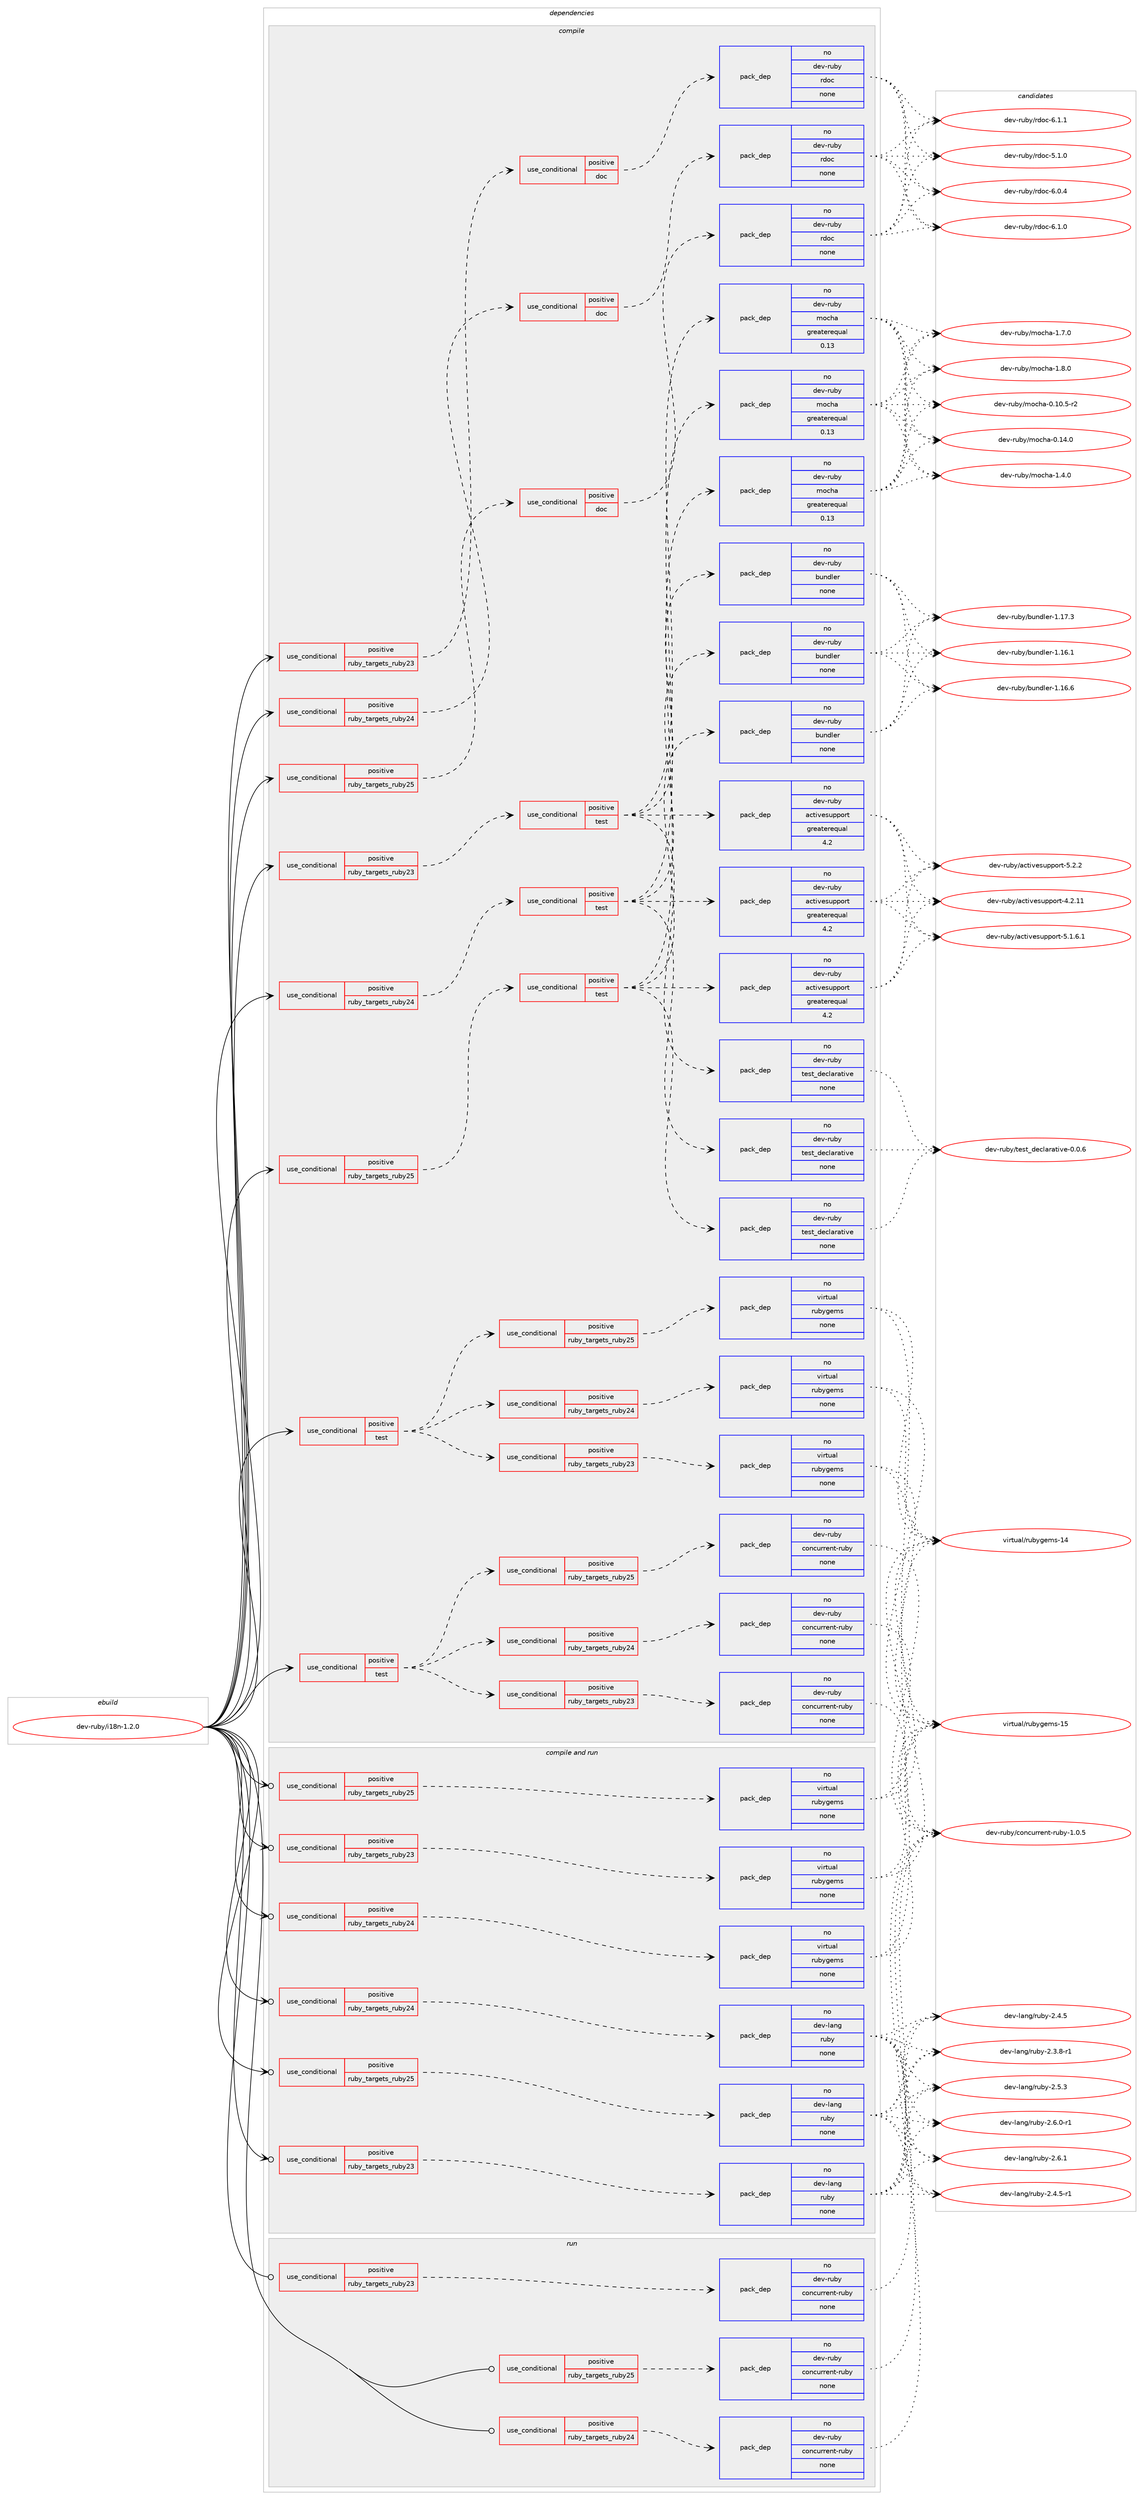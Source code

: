 digraph prolog {

# *************
# Graph options
# *************

newrank=true;
concentrate=true;
compound=true;
graph [rankdir=LR,fontname=Helvetica,fontsize=10,ranksep=1.5];#, ranksep=2.5, nodesep=0.2];
edge  [arrowhead=vee];
node  [fontname=Helvetica,fontsize=10];

# **********
# The ebuild
# **********

subgraph cluster_leftcol {
color=gray;
rank=same;
label=<<i>ebuild</i>>;
id [label="dev-ruby/i18n-1.2.0", color=red, width=4, href="../dev-ruby/i18n-1.2.0.svg"];
}

# ****************
# The dependencies
# ****************

subgraph cluster_midcol {
color=gray;
label=<<i>dependencies</i>>;
subgraph cluster_compile {
fillcolor="#eeeeee";
style=filled;
label=<<i>compile</i>>;
subgraph cond402765 {
dependency1499072 [label=<<TABLE BORDER="0" CELLBORDER="1" CELLSPACING="0" CELLPADDING="4"><TR><TD ROWSPAN="3" CELLPADDING="10">use_conditional</TD></TR><TR><TD>positive</TD></TR><TR><TD>ruby_targets_ruby23</TD></TR></TABLE>>, shape=none, color=red];
subgraph cond402766 {
dependency1499073 [label=<<TABLE BORDER="0" CELLBORDER="1" CELLSPACING="0" CELLPADDING="4"><TR><TD ROWSPAN="3" CELLPADDING="10">use_conditional</TD></TR><TR><TD>positive</TD></TR><TR><TD>doc</TD></TR></TABLE>>, shape=none, color=red];
subgraph pack1072856 {
dependency1499074 [label=<<TABLE BORDER="0" CELLBORDER="1" CELLSPACING="0" CELLPADDING="4" WIDTH="220"><TR><TD ROWSPAN="6" CELLPADDING="30">pack_dep</TD></TR><TR><TD WIDTH="110">no</TD></TR><TR><TD>dev-ruby</TD></TR><TR><TD>rdoc</TD></TR><TR><TD>none</TD></TR><TR><TD></TD></TR></TABLE>>, shape=none, color=blue];
}
dependency1499073:e -> dependency1499074:w [weight=20,style="dashed",arrowhead="vee"];
}
dependency1499072:e -> dependency1499073:w [weight=20,style="dashed",arrowhead="vee"];
}
id:e -> dependency1499072:w [weight=20,style="solid",arrowhead="vee"];
subgraph cond402767 {
dependency1499075 [label=<<TABLE BORDER="0" CELLBORDER="1" CELLSPACING="0" CELLPADDING="4"><TR><TD ROWSPAN="3" CELLPADDING="10">use_conditional</TD></TR><TR><TD>positive</TD></TR><TR><TD>ruby_targets_ruby23</TD></TR></TABLE>>, shape=none, color=red];
subgraph cond402768 {
dependency1499076 [label=<<TABLE BORDER="0" CELLBORDER="1" CELLSPACING="0" CELLPADDING="4"><TR><TD ROWSPAN="3" CELLPADDING="10">use_conditional</TD></TR><TR><TD>positive</TD></TR><TR><TD>test</TD></TR></TABLE>>, shape=none, color=red];
subgraph pack1072857 {
dependency1499077 [label=<<TABLE BORDER="0" CELLBORDER="1" CELLSPACING="0" CELLPADDING="4" WIDTH="220"><TR><TD ROWSPAN="6" CELLPADDING="30">pack_dep</TD></TR><TR><TD WIDTH="110">no</TD></TR><TR><TD>dev-ruby</TD></TR><TR><TD>activesupport</TD></TR><TR><TD>greaterequal</TD></TR><TR><TD>4.2</TD></TR></TABLE>>, shape=none, color=blue];
}
dependency1499076:e -> dependency1499077:w [weight=20,style="dashed",arrowhead="vee"];
subgraph pack1072858 {
dependency1499078 [label=<<TABLE BORDER="0" CELLBORDER="1" CELLSPACING="0" CELLPADDING="4" WIDTH="220"><TR><TD ROWSPAN="6" CELLPADDING="30">pack_dep</TD></TR><TR><TD WIDTH="110">no</TD></TR><TR><TD>dev-ruby</TD></TR><TR><TD>bundler</TD></TR><TR><TD>none</TD></TR><TR><TD></TD></TR></TABLE>>, shape=none, color=blue];
}
dependency1499076:e -> dependency1499078:w [weight=20,style="dashed",arrowhead="vee"];
subgraph pack1072859 {
dependency1499079 [label=<<TABLE BORDER="0" CELLBORDER="1" CELLSPACING="0" CELLPADDING="4" WIDTH="220"><TR><TD ROWSPAN="6" CELLPADDING="30">pack_dep</TD></TR><TR><TD WIDTH="110">no</TD></TR><TR><TD>dev-ruby</TD></TR><TR><TD>mocha</TD></TR><TR><TD>greaterequal</TD></TR><TR><TD>0.13</TD></TR></TABLE>>, shape=none, color=blue];
}
dependency1499076:e -> dependency1499079:w [weight=20,style="dashed",arrowhead="vee"];
subgraph pack1072860 {
dependency1499080 [label=<<TABLE BORDER="0" CELLBORDER="1" CELLSPACING="0" CELLPADDING="4" WIDTH="220"><TR><TD ROWSPAN="6" CELLPADDING="30">pack_dep</TD></TR><TR><TD WIDTH="110">no</TD></TR><TR><TD>dev-ruby</TD></TR><TR><TD>test_declarative</TD></TR><TR><TD>none</TD></TR><TR><TD></TD></TR></TABLE>>, shape=none, color=blue];
}
dependency1499076:e -> dependency1499080:w [weight=20,style="dashed",arrowhead="vee"];
}
dependency1499075:e -> dependency1499076:w [weight=20,style="dashed",arrowhead="vee"];
}
id:e -> dependency1499075:w [weight=20,style="solid",arrowhead="vee"];
subgraph cond402769 {
dependency1499081 [label=<<TABLE BORDER="0" CELLBORDER="1" CELLSPACING="0" CELLPADDING="4"><TR><TD ROWSPAN="3" CELLPADDING="10">use_conditional</TD></TR><TR><TD>positive</TD></TR><TR><TD>ruby_targets_ruby24</TD></TR></TABLE>>, shape=none, color=red];
subgraph cond402770 {
dependency1499082 [label=<<TABLE BORDER="0" CELLBORDER="1" CELLSPACING="0" CELLPADDING="4"><TR><TD ROWSPAN="3" CELLPADDING="10">use_conditional</TD></TR><TR><TD>positive</TD></TR><TR><TD>doc</TD></TR></TABLE>>, shape=none, color=red];
subgraph pack1072861 {
dependency1499083 [label=<<TABLE BORDER="0" CELLBORDER="1" CELLSPACING="0" CELLPADDING="4" WIDTH="220"><TR><TD ROWSPAN="6" CELLPADDING="30">pack_dep</TD></TR><TR><TD WIDTH="110">no</TD></TR><TR><TD>dev-ruby</TD></TR><TR><TD>rdoc</TD></TR><TR><TD>none</TD></TR><TR><TD></TD></TR></TABLE>>, shape=none, color=blue];
}
dependency1499082:e -> dependency1499083:w [weight=20,style="dashed",arrowhead="vee"];
}
dependency1499081:e -> dependency1499082:w [weight=20,style="dashed",arrowhead="vee"];
}
id:e -> dependency1499081:w [weight=20,style="solid",arrowhead="vee"];
subgraph cond402771 {
dependency1499084 [label=<<TABLE BORDER="0" CELLBORDER="1" CELLSPACING="0" CELLPADDING="4"><TR><TD ROWSPAN="3" CELLPADDING="10">use_conditional</TD></TR><TR><TD>positive</TD></TR><TR><TD>ruby_targets_ruby24</TD></TR></TABLE>>, shape=none, color=red];
subgraph cond402772 {
dependency1499085 [label=<<TABLE BORDER="0" CELLBORDER="1" CELLSPACING="0" CELLPADDING="4"><TR><TD ROWSPAN="3" CELLPADDING="10">use_conditional</TD></TR><TR><TD>positive</TD></TR><TR><TD>test</TD></TR></TABLE>>, shape=none, color=red];
subgraph pack1072862 {
dependency1499086 [label=<<TABLE BORDER="0" CELLBORDER="1" CELLSPACING="0" CELLPADDING="4" WIDTH="220"><TR><TD ROWSPAN="6" CELLPADDING="30">pack_dep</TD></TR><TR><TD WIDTH="110">no</TD></TR><TR><TD>dev-ruby</TD></TR><TR><TD>activesupport</TD></TR><TR><TD>greaterequal</TD></TR><TR><TD>4.2</TD></TR></TABLE>>, shape=none, color=blue];
}
dependency1499085:e -> dependency1499086:w [weight=20,style="dashed",arrowhead="vee"];
subgraph pack1072863 {
dependency1499087 [label=<<TABLE BORDER="0" CELLBORDER="1" CELLSPACING="0" CELLPADDING="4" WIDTH="220"><TR><TD ROWSPAN="6" CELLPADDING="30">pack_dep</TD></TR><TR><TD WIDTH="110">no</TD></TR><TR><TD>dev-ruby</TD></TR><TR><TD>bundler</TD></TR><TR><TD>none</TD></TR><TR><TD></TD></TR></TABLE>>, shape=none, color=blue];
}
dependency1499085:e -> dependency1499087:w [weight=20,style="dashed",arrowhead="vee"];
subgraph pack1072864 {
dependency1499088 [label=<<TABLE BORDER="0" CELLBORDER="1" CELLSPACING="0" CELLPADDING="4" WIDTH="220"><TR><TD ROWSPAN="6" CELLPADDING="30">pack_dep</TD></TR><TR><TD WIDTH="110">no</TD></TR><TR><TD>dev-ruby</TD></TR><TR><TD>mocha</TD></TR><TR><TD>greaterequal</TD></TR><TR><TD>0.13</TD></TR></TABLE>>, shape=none, color=blue];
}
dependency1499085:e -> dependency1499088:w [weight=20,style="dashed",arrowhead="vee"];
subgraph pack1072865 {
dependency1499089 [label=<<TABLE BORDER="0" CELLBORDER="1" CELLSPACING="0" CELLPADDING="4" WIDTH="220"><TR><TD ROWSPAN="6" CELLPADDING="30">pack_dep</TD></TR><TR><TD WIDTH="110">no</TD></TR><TR><TD>dev-ruby</TD></TR><TR><TD>test_declarative</TD></TR><TR><TD>none</TD></TR><TR><TD></TD></TR></TABLE>>, shape=none, color=blue];
}
dependency1499085:e -> dependency1499089:w [weight=20,style="dashed",arrowhead="vee"];
}
dependency1499084:e -> dependency1499085:w [weight=20,style="dashed",arrowhead="vee"];
}
id:e -> dependency1499084:w [weight=20,style="solid",arrowhead="vee"];
subgraph cond402773 {
dependency1499090 [label=<<TABLE BORDER="0" CELLBORDER="1" CELLSPACING="0" CELLPADDING="4"><TR><TD ROWSPAN="3" CELLPADDING="10">use_conditional</TD></TR><TR><TD>positive</TD></TR><TR><TD>ruby_targets_ruby25</TD></TR></TABLE>>, shape=none, color=red];
subgraph cond402774 {
dependency1499091 [label=<<TABLE BORDER="0" CELLBORDER="1" CELLSPACING="0" CELLPADDING="4"><TR><TD ROWSPAN="3" CELLPADDING="10">use_conditional</TD></TR><TR><TD>positive</TD></TR><TR><TD>doc</TD></TR></TABLE>>, shape=none, color=red];
subgraph pack1072866 {
dependency1499092 [label=<<TABLE BORDER="0" CELLBORDER="1" CELLSPACING="0" CELLPADDING="4" WIDTH="220"><TR><TD ROWSPAN="6" CELLPADDING="30">pack_dep</TD></TR><TR><TD WIDTH="110">no</TD></TR><TR><TD>dev-ruby</TD></TR><TR><TD>rdoc</TD></TR><TR><TD>none</TD></TR><TR><TD></TD></TR></TABLE>>, shape=none, color=blue];
}
dependency1499091:e -> dependency1499092:w [weight=20,style="dashed",arrowhead="vee"];
}
dependency1499090:e -> dependency1499091:w [weight=20,style="dashed",arrowhead="vee"];
}
id:e -> dependency1499090:w [weight=20,style="solid",arrowhead="vee"];
subgraph cond402775 {
dependency1499093 [label=<<TABLE BORDER="0" CELLBORDER="1" CELLSPACING="0" CELLPADDING="4"><TR><TD ROWSPAN="3" CELLPADDING="10">use_conditional</TD></TR><TR><TD>positive</TD></TR><TR><TD>ruby_targets_ruby25</TD></TR></TABLE>>, shape=none, color=red];
subgraph cond402776 {
dependency1499094 [label=<<TABLE BORDER="0" CELLBORDER="1" CELLSPACING="0" CELLPADDING="4"><TR><TD ROWSPAN="3" CELLPADDING="10">use_conditional</TD></TR><TR><TD>positive</TD></TR><TR><TD>test</TD></TR></TABLE>>, shape=none, color=red];
subgraph pack1072867 {
dependency1499095 [label=<<TABLE BORDER="0" CELLBORDER="1" CELLSPACING="0" CELLPADDING="4" WIDTH="220"><TR><TD ROWSPAN="6" CELLPADDING="30">pack_dep</TD></TR><TR><TD WIDTH="110">no</TD></TR><TR><TD>dev-ruby</TD></TR><TR><TD>activesupport</TD></TR><TR><TD>greaterequal</TD></TR><TR><TD>4.2</TD></TR></TABLE>>, shape=none, color=blue];
}
dependency1499094:e -> dependency1499095:w [weight=20,style="dashed",arrowhead="vee"];
subgraph pack1072868 {
dependency1499096 [label=<<TABLE BORDER="0" CELLBORDER="1" CELLSPACING="0" CELLPADDING="4" WIDTH="220"><TR><TD ROWSPAN="6" CELLPADDING="30">pack_dep</TD></TR><TR><TD WIDTH="110">no</TD></TR><TR><TD>dev-ruby</TD></TR><TR><TD>bundler</TD></TR><TR><TD>none</TD></TR><TR><TD></TD></TR></TABLE>>, shape=none, color=blue];
}
dependency1499094:e -> dependency1499096:w [weight=20,style="dashed",arrowhead="vee"];
subgraph pack1072869 {
dependency1499097 [label=<<TABLE BORDER="0" CELLBORDER="1" CELLSPACING="0" CELLPADDING="4" WIDTH="220"><TR><TD ROWSPAN="6" CELLPADDING="30">pack_dep</TD></TR><TR><TD WIDTH="110">no</TD></TR><TR><TD>dev-ruby</TD></TR><TR><TD>mocha</TD></TR><TR><TD>greaterequal</TD></TR><TR><TD>0.13</TD></TR></TABLE>>, shape=none, color=blue];
}
dependency1499094:e -> dependency1499097:w [weight=20,style="dashed",arrowhead="vee"];
subgraph pack1072870 {
dependency1499098 [label=<<TABLE BORDER="0" CELLBORDER="1" CELLSPACING="0" CELLPADDING="4" WIDTH="220"><TR><TD ROWSPAN="6" CELLPADDING="30">pack_dep</TD></TR><TR><TD WIDTH="110">no</TD></TR><TR><TD>dev-ruby</TD></TR><TR><TD>test_declarative</TD></TR><TR><TD>none</TD></TR><TR><TD></TD></TR></TABLE>>, shape=none, color=blue];
}
dependency1499094:e -> dependency1499098:w [weight=20,style="dashed",arrowhead="vee"];
}
dependency1499093:e -> dependency1499094:w [weight=20,style="dashed",arrowhead="vee"];
}
id:e -> dependency1499093:w [weight=20,style="solid",arrowhead="vee"];
subgraph cond402777 {
dependency1499099 [label=<<TABLE BORDER="0" CELLBORDER="1" CELLSPACING="0" CELLPADDING="4"><TR><TD ROWSPAN="3" CELLPADDING="10">use_conditional</TD></TR><TR><TD>positive</TD></TR><TR><TD>test</TD></TR></TABLE>>, shape=none, color=red];
subgraph cond402778 {
dependency1499100 [label=<<TABLE BORDER="0" CELLBORDER="1" CELLSPACING="0" CELLPADDING="4"><TR><TD ROWSPAN="3" CELLPADDING="10">use_conditional</TD></TR><TR><TD>positive</TD></TR><TR><TD>ruby_targets_ruby23</TD></TR></TABLE>>, shape=none, color=red];
subgraph pack1072871 {
dependency1499101 [label=<<TABLE BORDER="0" CELLBORDER="1" CELLSPACING="0" CELLPADDING="4" WIDTH="220"><TR><TD ROWSPAN="6" CELLPADDING="30">pack_dep</TD></TR><TR><TD WIDTH="110">no</TD></TR><TR><TD>dev-ruby</TD></TR><TR><TD>concurrent-ruby</TD></TR><TR><TD>none</TD></TR><TR><TD></TD></TR></TABLE>>, shape=none, color=blue];
}
dependency1499100:e -> dependency1499101:w [weight=20,style="dashed",arrowhead="vee"];
}
dependency1499099:e -> dependency1499100:w [weight=20,style="dashed",arrowhead="vee"];
subgraph cond402779 {
dependency1499102 [label=<<TABLE BORDER="0" CELLBORDER="1" CELLSPACING="0" CELLPADDING="4"><TR><TD ROWSPAN="3" CELLPADDING="10">use_conditional</TD></TR><TR><TD>positive</TD></TR><TR><TD>ruby_targets_ruby24</TD></TR></TABLE>>, shape=none, color=red];
subgraph pack1072872 {
dependency1499103 [label=<<TABLE BORDER="0" CELLBORDER="1" CELLSPACING="0" CELLPADDING="4" WIDTH="220"><TR><TD ROWSPAN="6" CELLPADDING="30">pack_dep</TD></TR><TR><TD WIDTH="110">no</TD></TR><TR><TD>dev-ruby</TD></TR><TR><TD>concurrent-ruby</TD></TR><TR><TD>none</TD></TR><TR><TD></TD></TR></TABLE>>, shape=none, color=blue];
}
dependency1499102:e -> dependency1499103:w [weight=20,style="dashed",arrowhead="vee"];
}
dependency1499099:e -> dependency1499102:w [weight=20,style="dashed",arrowhead="vee"];
subgraph cond402780 {
dependency1499104 [label=<<TABLE BORDER="0" CELLBORDER="1" CELLSPACING="0" CELLPADDING="4"><TR><TD ROWSPAN="3" CELLPADDING="10">use_conditional</TD></TR><TR><TD>positive</TD></TR><TR><TD>ruby_targets_ruby25</TD></TR></TABLE>>, shape=none, color=red];
subgraph pack1072873 {
dependency1499105 [label=<<TABLE BORDER="0" CELLBORDER="1" CELLSPACING="0" CELLPADDING="4" WIDTH="220"><TR><TD ROWSPAN="6" CELLPADDING="30">pack_dep</TD></TR><TR><TD WIDTH="110">no</TD></TR><TR><TD>dev-ruby</TD></TR><TR><TD>concurrent-ruby</TD></TR><TR><TD>none</TD></TR><TR><TD></TD></TR></TABLE>>, shape=none, color=blue];
}
dependency1499104:e -> dependency1499105:w [weight=20,style="dashed",arrowhead="vee"];
}
dependency1499099:e -> dependency1499104:w [weight=20,style="dashed",arrowhead="vee"];
}
id:e -> dependency1499099:w [weight=20,style="solid",arrowhead="vee"];
subgraph cond402781 {
dependency1499106 [label=<<TABLE BORDER="0" CELLBORDER="1" CELLSPACING="0" CELLPADDING="4"><TR><TD ROWSPAN="3" CELLPADDING="10">use_conditional</TD></TR><TR><TD>positive</TD></TR><TR><TD>test</TD></TR></TABLE>>, shape=none, color=red];
subgraph cond402782 {
dependency1499107 [label=<<TABLE BORDER="0" CELLBORDER="1" CELLSPACING="0" CELLPADDING="4"><TR><TD ROWSPAN="3" CELLPADDING="10">use_conditional</TD></TR><TR><TD>positive</TD></TR><TR><TD>ruby_targets_ruby23</TD></TR></TABLE>>, shape=none, color=red];
subgraph pack1072874 {
dependency1499108 [label=<<TABLE BORDER="0" CELLBORDER="1" CELLSPACING="0" CELLPADDING="4" WIDTH="220"><TR><TD ROWSPAN="6" CELLPADDING="30">pack_dep</TD></TR><TR><TD WIDTH="110">no</TD></TR><TR><TD>virtual</TD></TR><TR><TD>rubygems</TD></TR><TR><TD>none</TD></TR><TR><TD></TD></TR></TABLE>>, shape=none, color=blue];
}
dependency1499107:e -> dependency1499108:w [weight=20,style="dashed",arrowhead="vee"];
}
dependency1499106:e -> dependency1499107:w [weight=20,style="dashed",arrowhead="vee"];
subgraph cond402783 {
dependency1499109 [label=<<TABLE BORDER="0" CELLBORDER="1" CELLSPACING="0" CELLPADDING="4"><TR><TD ROWSPAN="3" CELLPADDING="10">use_conditional</TD></TR><TR><TD>positive</TD></TR><TR><TD>ruby_targets_ruby24</TD></TR></TABLE>>, shape=none, color=red];
subgraph pack1072875 {
dependency1499110 [label=<<TABLE BORDER="0" CELLBORDER="1" CELLSPACING="0" CELLPADDING="4" WIDTH="220"><TR><TD ROWSPAN="6" CELLPADDING="30">pack_dep</TD></TR><TR><TD WIDTH="110">no</TD></TR><TR><TD>virtual</TD></TR><TR><TD>rubygems</TD></TR><TR><TD>none</TD></TR><TR><TD></TD></TR></TABLE>>, shape=none, color=blue];
}
dependency1499109:e -> dependency1499110:w [weight=20,style="dashed",arrowhead="vee"];
}
dependency1499106:e -> dependency1499109:w [weight=20,style="dashed",arrowhead="vee"];
subgraph cond402784 {
dependency1499111 [label=<<TABLE BORDER="0" CELLBORDER="1" CELLSPACING="0" CELLPADDING="4"><TR><TD ROWSPAN="3" CELLPADDING="10">use_conditional</TD></TR><TR><TD>positive</TD></TR><TR><TD>ruby_targets_ruby25</TD></TR></TABLE>>, shape=none, color=red];
subgraph pack1072876 {
dependency1499112 [label=<<TABLE BORDER="0" CELLBORDER="1" CELLSPACING="0" CELLPADDING="4" WIDTH="220"><TR><TD ROWSPAN="6" CELLPADDING="30">pack_dep</TD></TR><TR><TD WIDTH="110">no</TD></TR><TR><TD>virtual</TD></TR><TR><TD>rubygems</TD></TR><TR><TD>none</TD></TR><TR><TD></TD></TR></TABLE>>, shape=none, color=blue];
}
dependency1499111:e -> dependency1499112:w [weight=20,style="dashed",arrowhead="vee"];
}
dependency1499106:e -> dependency1499111:w [weight=20,style="dashed",arrowhead="vee"];
}
id:e -> dependency1499106:w [weight=20,style="solid",arrowhead="vee"];
}
subgraph cluster_compileandrun {
fillcolor="#eeeeee";
style=filled;
label=<<i>compile and run</i>>;
subgraph cond402785 {
dependency1499113 [label=<<TABLE BORDER="0" CELLBORDER="1" CELLSPACING="0" CELLPADDING="4"><TR><TD ROWSPAN="3" CELLPADDING="10">use_conditional</TD></TR><TR><TD>positive</TD></TR><TR><TD>ruby_targets_ruby23</TD></TR></TABLE>>, shape=none, color=red];
subgraph pack1072877 {
dependency1499114 [label=<<TABLE BORDER="0" CELLBORDER="1" CELLSPACING="0" CELLPADDING="4" WIDTH="220"><TR><TD ROWSPAN="6" CELLPADDING="30">pack_dep</TD></TR><TR><TD WIDTH="110">no</TD></TR><TR><TD>dev-lang</TD></TR><TR><TD>ruby</TD></TR><TR><TD>none</TD></TR><TR><TD></TD></TR></TABLE>>, shape=none, color=blue];
}
dependency1499113:e -> dependency1499114:w [weight=20,style="dashed",arrowhead="vee"];
}
id:e -> dependency1499113:w [weight=20,style="solid",arrowhead="odotvee"];
subgraph cond402786 {
dependency1499115 [label=<<TABLE BORDER="0" CELLBORDER="1" CELLSPACING="0" CELLPADDING="4"><TR><TD ROWSPAN="3" CELLPADDING="10">use_conditional</TD></TR><TR><TD>positive</TD></TR><TR><TD>ruby_targets_ruby23</TD></TR></TABLE>>, shape=none, color=red];
subgraph pack1072878 {
dependency1499116 [label=<<TABLE BORDER="0" CELLBORDER="1" CELLSPACING="0" CELLPADDING="4" WIDTH="220"><TR><TD ROWSPAN="6" CELLPADDING="30">pack_dep</TD></TR><TR><TD WIDTH="110">no</TD></TR><TR><TD>virtual</TD></TR><TR><TD>rubygems</TD></TR><TR><TD>none</TD></TR><TR><TD></TD></TR></TABLE>>, shape=none, color=blue];
}
dependency1499115:e -> dependency1499116:w [weight=20,style="dashed",arrowhead="vee"];
}
id:e -> dependency1499115:w [weight=20,style="solid",arrowhead="odotvee"];
subgraph cond402787 {
dependency1499117 [label=<<TABLE BORDER="0" CELLBORDER="1" CELLSPACING="0" CELLPADDING="4"><TR><TD ROWSPAN="3" CELLPADDING="10">use_conditional</TD></TR><TR><TD>positive</TD></TR><TR><TD>ruby_targets_ruby24</TD></TR></TABLE>>, shape=none, color=red];
subgraph pack1072879 {
dependency1499118 [label=<<TABLE BORDER="0" CELLBORDER="1" CELLSPACING="0" CELLPADDING="4" WIDTH="220"><TR><TD ROWSPAN="6" CELLPADDING="30">pack_dep</TD></TR><TR><TD WIDTH="110">no</TD></TR><TR><TD>dev-lang</TD></TR><TR><TD>ruby</TD></TR><TR><TD>none</TD></TR><TR><TD></TD></TR></TABLE>>, shape=none, color=blue];
}
dependency1499117:e -> dependency1499118:w [weight=20,style="dashed",arrowhead="vee"];
}
id:e -> dependency1499117:w [weight=20,style="solid",arrowhead="odotvee"];
subgraph cond402788 {
dependency1499119 [label=<<TABLE BORDER="0" CELLBORDER="1" CELLSPACING="0" CELLPADDING="4"><TR><TD ROWSPAN="3" CELLPADDING="10">use_conditional</TD></TR><TR><TD>positive</TD></TR><TR><TD>ruby_targets_ruby24</TD></TR></TABLE>>, shape=none, color=red];
subgraph pack1072880 {
dependency1499120 [label=<<TABLE BORDER="0" CELLBORDER="1" CELLSPACING="0" CELLPADDING="4" WIDTH="220"><TR><TD ROWSPAN="6" CELLPADDING="30">pack_dep</TD></TR><TR><TD WIDTH="110">no</TD></TR><TR><TD>virtual</TD></TR><TR><TD>rubygems</TD></TR><TR><TD>none</TD></TR><TR><TD></TD></TR></TABLE>>, shape=none, color=blue];
}
dependency1499119:e -> dependency1499120:w [weight=20,style="dashed",arrowhead="vee"];
}
id:e -> dependency1499119:w [weight=20,style="solid",arrowhead="odotvee"];
subgraph cond402789 {
dependency1499121 [label=<<TABLE BORDER="0" CELLBORDER="1" CELLSPACING="0" CELLPADDING="4"><TR><TD ROWSPAN="3" CELLPADDING="10">use_conditional</TD></TR><TR><TD>positive</TD></TR><TR><TD>ruby_targets_ruby25</TD></TR></TABLE>>, shape=none, color=red];
subgraph pack1072881 {
dependency1499122 [label=<<TABLE BORDER="0" CELLBORDER="1" CELLSPACING="0" CELLPADDING="4" WIDTH="220"><TR><TD ROWSPAN="6" CELLPADDING="30">pack_dep</TD></TR><TR><TD WIDTH="110">no</TD></TR><TR><TD>dev-lang</TD></TR><TR><TD>ruby</TD></TR><TR><TD>none</TD></TR><TR><TD></TD></TR></TABLE>>, shape=none, color=blue];
}
dependency1499121:e -> dependency1499122:w [weight=20,style="dashed",arrowhead="vee"];
}
id:e -> dependency1499121:w [weight=20,style="solid",arrowhead="odotvee"];
subgraph cond402790 {
dependency1499123 [label=<<TABLE BORDER="0" CELLBORDER="1" CELLSPACING="0" CELLPADDING="4"><TR><TD ROWSPAN="3" CELLPADDING="10">use_conditional</TD></TR><TR><TD>positive</TD></TR><TR><TD>ruby_targets_ruby25</TD></TR></TABLE>>, shape=none, color=red];
subgraph pack1072882 {
dependency1499124 [label=<<TABLE BORDER="0" CELLBORDER="1" CELLSPACING="0" CELLPADDING="4" WIDTH="220"><TR><TD ROWSPAN="6" CELLPADDING="30">pack_dep</TD></TR><TR><TD WIDTH="110">no</TD></TR><TR><TD>virtual</TD></TR><TR><TD>rubygems</TD></TR><TR><TD>none</TD></TR><TR><TD></TD></TR></TABLE>>, shape=none, color=blue];
}
dependency1499123:e -> dependency1499124:w [weight=20,style="dashed",arrowhead="vee"];
}
id:e -> dependency1499123:w [weight=20,style="solid",arrowhead="odotvee"];
}
subgraph cluster_run {
fillcolor="#eeeeee";
style=filled;
label=<<i>run</i>>;
subgraph cond402791 {
dependency1499125 [label=<<TABLE BORDER="0" CELLBORDER="1" CELLSPACING="0" CELLPADDING="4"><TR><TD ROWSPAN="3" CELLPADDING="10">use_conditional</TD></TR><TR><TD>positive</TD></TR><TR><TD>ruby_targets_ruby23</TD></TR></TABLE>>, shape=none, color=red];
subgraph pack1072883 {
dependency1499126 [label=<<TABLE BORDER="0" CELLBORDER="1" CELLSPACING="0" CELLPADDING="4" WIDTH="220"><TR><TD ROWSPAN="6" CELLPADDING="30">pack_dep</TD></TR><TR><TD WIDTH="110">no</TD></TR><TR><TD>dev-ruby</TD></TR><TR><TD>concurrent-ruby</TD></TR><TR><TD>none</TD></TR><TR><TD></TD></TR></TABLE>>, shape=none, color=blue];
}
dependency1499125:e -> dependency1499126:w [weight=20,style="dashed",arrowhead="vee"];
}
id:e -> dependency1499125:w [weight=20,style="solid",arrowhead="odot"];
subgraph cond402792 {
dependency1499127 [label=<<TABLE BORDER="0" CELLBORDER="1" CELLSPACING="0" CELLPADDING="4"><TR><TD ROWSPAN="3" CELLPADDING="10">use_conditional</TD></TR><TR><TD>positive</TD></TR><TR><TD>ruby_targets_ruby24</TD></TR></TABLE>>, shape=none, color=red];
subgraph pack1072884 {
dependency1499128 [label=<<TABLE BORDER="0" CELLBORDER="1" CELLSPACING="0" CELLPADDING="4" WIDTH="220"><TR><TD ROWSPAN="6" CELLPADDING="30">pack_dep</TD></TR><TR><TD WIDTH="110">no</TD></TR><TR><TD>dev-ruby</TD></TR><TR><TD>concurrent-ruby</TD></TR><TR><TD>none</TD></TR><TR><TD></TD></TR></TABLE>>, shape=none, color=blue];
}
dependency1499127:e -> dependency1499128:w [weight=20,style="dashed",arrowhead="vee"];
}
id:e -> dependency1499127:w [weight=20,style="solid",arrowhead="odot"];
subgraph cond402793 {
dependency1499129 [label=<<TABLE BORDER="0" CELLBORDER="1" CELLSPACING="0" CELLPADDING="4"><TR><TD ROWSPAN="3" CELLPADDING="10">use_conditional</TD></TR><TR><TD>positive</TD></TR><TR><TD>ruby_targets_ruby25</TD></TR></TABLE>>, shape=none, color=red];
subgraph pack1072885 {
dependency1499130 [label=<<TABLE BORDER="0" CELLBORDER="1" CELLSPACING="0" CELLPADDING="4" WIDTH="220"><TR><TD ROWSPAN="6" CELLPADDING="30">pack_dep</TD></TR><TR><TD WIDTH="110">no</TD></TR><TR><TD>dev-ruby</TD></TR><TR><TD>concurrent-ruby</TD></TR><TR><TD>none</TD></TR><TR><TD></TD></TR></TABLE>>, shape=none, color=blue];
}
dependency1499129:e -> dependency1499130:w [weight=20,style="dashed",arrowhead="vee"];
}
id:e -> dependency1499129:w [weight=20,style="solid",arrowhead="odot"];
}
}

# **************
# The candidates
# **************

subgraph cluster_choices {
rank=same;
color=gray;
label=<<i>candidates</i>>;

subgraph choice1072856 {
color=black;
nodesep=1;
choice10010111845114117981214711410011199455346494648 [label="dev-ruby/rdoc-5.1.0", color=red, width=4,href="../dev-ruby/rdoc-5.1.0.svg"];
choice10010111845114117981214711410011199455446484652 [label="dev-ruby/rdoc-6.0.4", color=red, width=4,href="../dev-ruby/rdoc-6.0.4.svg"];
choice10010111845114117981214711410011199455446494648 [label="dev-ruby/rdoc-6.1.0", color=red, width=4,href="../dev-ruby/rdoc-6.1.0.svg"];
choice10010111845114117981214711410011199455446494649 [label="dev-ruby/rdoc-6.1.1", color=red, width=4,href="../dev-ruby/rdoc-6.1.1.svg"];
dependency1499074:e -> choice10010111845114117981214711410011199455346494648:w [style=dotted,weight="100"];
dependency1499074:e -> choice10010111845114117981214711410011199455446484652:w [style=dotted,weight="100"];
dependency1499074:e -> choice10010111845114117981214711410011199455446494648:w [style=dotted,weight="100"];
dependency1499074:e -> choice10010111845114117981214711410011199455446494649:w [style=dotted,weight="100"];
}
subgraph choice1072857 {
color=black;
nodesep=1;
choice100101118451141179812147979911610511810111511711211211111411645524650464949 [label="dev-ruby/activesupport-4.2.11", color=red, width=4,href="../dev-ruby/activesupport-4.2.11.svg"];
choice10010111845114117981214797991161051181011151171121121111141164553464946544649 [label="dev-ruby/activesupport-5.1.6.1", color=red, width=4,href="../dev-ruby/activesupport-5.1.6.1.svg"];
choice1001011184511411798121479799116105118101115117112112111114116455346504650 [label="dev-ruby/activesupport-5.2.2", color=red, width=4,href="../dev-ruby/activesupport-5.2.2.svg"];
dependency1499077:e -> choice100101118451141179812147979911610511810111511711211211111411645524650464949:w [style=dotted,weight="100"];
dependency1499077:e -> choice10010111845114117981214797991161051181011151171121121111141164553464946544649:w [style=dotted,weight="100"];
dependency1499077:e -> choice1001011184511411798121479799116105118101115117112112111114116455346504650:w [style=dotted,weight="100"];
}
subgraph choice1072858 {
color=black;
nodesep=1;
choice1001011184511411798121479811711010010810111445494649544649 [label="dev-ruby/bundler-1.16.1", color=red, width=4,href="../dev-ruby/bundler-1.16.1.svg"];
choice1001011184511411798121479811711010010810111445494649544654 [label="dev-ruby/bundler-1.16.6", color=red, width=4,href="../dev-ruby/bundler-1.16.6.svg"];
choice1001011184511411798121479811711010010810111445494649554651 [label="dev-ruby/bundler-1.17.3", color=red, width=4,href="../dev-ruby/bundler-1.17.3.svg"];
dependency1499078:e -> choice1001011184511411798121479811711010010810111445494649544649:w [style=dotted,weight="100"];
dependency1499078:e -> choice1001011184511411798121479811711010010810111445494649544654:w [style=dotted,weight="100"];
dependency1499078:e -> choice1001011184511411798121479811711010010810111445494649554651:w [style=dotted,weight="100"];
}
subgraph choice1072859 {
color=black;
nodesep=1;
choice1001011184511411798121471091119910497454846494846534511450 [label="dev-ruby/mocha-0.10.5-r2", color=red, width=4,href="../dev-ruby/mocha-0.10.5-r2.svg"];
choice100101118451141179812147109111991049745484649524648 [label="dev-ruby/mocha-0.14.0", color=red, width=4,href="../dev-ruby/mocha-0.14.0.svg"];
choice1001011184511411798121471091119910497454946524648 [label="dev-ruby/mocha-1.4.0", color=red, width=4,href="../dev-ruby/mocha-1.4.0.svg"];
choice1001011184511411798121471091119910497454946554648 [label="dev-ruby/mocha-1.7.0", color=red, width=4,href="../dev-ruby/mocha-1.7.0.svg"];
choice1001011184511411798121471091119910497454946564648 [label="dev-ruby/mocha-1.8.0", color=red, width=4,href="../dev-ruby/mocha-1.8.0.svg"];
dependency1499079:e -> choice1001011184511411798121471091119910497454846494846534511450:w [style=dotted,weight="100"];
dependency1499079:e -> choice100101118451141179812147109111991049745484649524648:w [style=dotted,weight="100"];
dependency1499079:e -> choice1001011184511411798121471091119910497454946524648:w [style=dotted,weight="100"];
dependency1499079:e -> choice1001011184511411798121471091119910497454946554648:w [style=dotted,weight="100"];
dependency1499079:e -> choice1001011184511411798121471091119910497454946564648:w [style=dotted,weight="100"];
}
subgraph choice1072860 {
color=black;
nodesep=1;
choice10010111845114117981214711610111511695100101991089711497116105118101454846484654 [label="dev-ruby/test_declarative-0.0.6", color=red, width=4,href="../dev-ruby/test_declarative-0.0.6.svg"];
dependency1499080:e -> choice10010111845114117981214711610111511695100101991089711497116105118101454846484654:w [style=dotted,weight="100"];
}
subgraph choice1072861 {
color=black;
nodesep=1;
choice10010111845114117981214711410011199455346494648 [label="dev-ruby/rdoc-5.1.0", color=red, width=4,href="../dev-ruby/rdoc-5.1.0.svg"];
choice10010111845114117981214711410011199455446484652 [label="dev-ruby/rdoc-6.0.4", color=red, width=4,href="../dev-ruby/rdoc-6.0.4.svg"];
choice10010111845114117981214711410011199455446494648 [label="dev-ruby/rdoc-6.1.0", color=red, width=4,href="../dev-ruby/rdoc-6.1.0.svg"];
choice10010111845114117981214711410011199455446494649 [label="dev-ruby/rdoc-6.1.1", color=red, width=4,href="../dev-ruby/rdoc-6.1.1.svg"];
dependency1499083:e -> choice10010111845114117981214711410011199455346494648:w [style=dotted,weight="100"];
dependency1499083:e -> choice10010111845114117981214711410011199455446484652:w [style=dotted,weight="100"];
dependency1499083:e -> choice10010111845114117981214711410011199455446494648:w [style=dotted,weight="100"];
dependency1499083:e -> choice10010111845114117981214711410011199455446494649:w [style=dotted,weight="100"];
}
subgraph choice1072862 {
color=black;
nodesep=1;
choice100101118451141179812147979911610511810111511711211211111411645524650464949 [label="dev-ruby/activesupport-4.2.11", color=red, width=4,href="../dev-ruby/activesupport-4.2.11.svg"];
choice10010111845114117981214797991161051181011151171121121111141164553464946544649 [label="dev-ruby/activesupport-5.1.6.1", color=red, width=4,href="../dev-ruby/activesupport-5.1.6.1.svg"];
choice1001011184511411798121479799116105118101115117112112111114116455346504650 [label="dev-ruby/activesupport-5.2.2", color=red, width=4,href="../dev-ruby/activesupport-5.2.2.svg"];
dependency1499086:e -> choice100101118451141179812147979911610511810111511711211211111411645524650464949:w [style=dotted,weight="100"];
dependency1499086:e -> choice10010111845114117981214797991161051181011151171121121111141164553464946544649:w [style=dotted,weight="100"];
dependency1499086:e -> choice1001011184511411798121479799116105118101115117112112111114116455346504650:w [style=dotted,weight="100"];
}
subgraph choice1072863 {
color=black;
nodesep=1;
choice1001011184511411798121479811711010010810111445494649544649 [label="dev-ruby/bundler-1.16.1", color=red, width=4,href="../dev-ruby/bundler-1.16.1.svg"];
choice1001011184511411798121479811711010010810111445494649544654 [label="dev-ruby/bundler-1.16.6", color=red, width=4,href="../dev-ruby/bundler-1.16.6.svg"];
choice1001011184511411798121479811711010010810111445494649554651 [label="dev-ruby/bundler-1.17.3", color=red, width=4,href="../dev-ruby/bundler-1.17.3.svg"];
dependency1499087:e -> choice1001011184511411798121479811711010010810111445494649544649:w [style=dotted,weight="100"];
dependency1499087:e -> choice1001011184511411798121479811711010010810111445494649544654:w [style=dotted,weight="100"];
dependency1499087:e -> choice1001011184511411798121479811711010010810111445494649554651:w [style=dotted,weight="100"];
}
subgraph choice1072864 {
color=black;
nodesep=1;
choice1001011184511411798121471091119910497454846494846534511450 [label="dev-ruby/mocha-0.10.5-r2", color=red, width=4,href="../dev-ruby/mocha-0.10.5-r2.svg"];
choice100101118451141179812147109111991049745484649524648 [label="dev-ruby/mocha-0.14.0", color=red, width=4,href="../dev-ruby/mocha-0.14.0.svg"];
choice1001011184511411798121471091119910497454946524648 [label="dev-ruby/mocha-1.4.0", color=red, width=4,href="../dev-ruby/mocha-1.4.0.svg"];
choice1001011184511411798121471091119910497454946554648 [label="dev-ruby/mocha-1.7.0", color=red, width=4,href="../dev-ruby/mocha-1.7.0.svg"];
choice1001011184511411798121471091119910497454946564648 [label="dev-ruby/mocha-1.8.0", color=red, width=4,href="../dev-ruby/mocha-1.8.0.svg"];
dependency1499088:e -> choice1001011184511411798121471091119910497454846494846534511450:w [style=dotted,weight="100"];
dependency1499088:e -> choice100101118451141179812147109111991049745484649524648:w [style=dotted,weight="100"];
dependency1499088:e -> choice1001011184511411798121471091119910497454946524648:w [style=dotted,weight="100"];
dependency1499088:e -> choice1001011184511411798121471091119910497454946554648:w [style=dotted,weight="100"];
dependency1499088:e -> choice1001011184511411798121471091119910497454946564648:w [style=dotted,weight="100"];
}
subgraph choice1072865 {
color=black;
nodesep=1;
choice10010111845114117981214711610111511695100101991089711497116105118101454846484654 [label="dev-ruby/test_declarative-0.0.6", color=red, width=4,href="../dev-ruby/test_declarative-0.0.6.svg"];
dependency1499089:e -> choice10010111845114117981214711610111511695100101991089711497116105118101454846484654:w [style=dotted,weight="100"];
}
subgraph choice1072866 {
color=black;
nodesep=1;
choice10010111845114117981214711410011199455346494648 [label="dev-ruby/rdoc-5.1.0", color=red, width=4,href="../dev-ruby/rdoc-5.1.0.svg"];
choice10010111845114117981214711410011199455446484652 [label="dev-ruby/rdoc-6.0.4", color=red, width=4,href="../dev-ruby/rdoc-6.0.4.svg"];
choice10010111845114117981214711410011199455446494648 [label="dev-ruby/rdoc-6.1.0", color=red, width=4,href="../dev-ruby/rdoc-6.1.0.svg"];
choice10010111845114117981214711410011199455446494649 [label="dev-ruby/rdoc-6.1.1", color=red, width=4,href="../dev-ruby/rdoc-6.1.1.svg"];
dependency1499092:e -> choice10010111845114117981214711410011199455346494648:w [style=dotted,weight="100"];
dependency1499092:e -> choice10010111845114117981214711410011199455446484652:w [style=dotted,weight="100"];
dependency1499092:e -> choice10010111845114117981214711410011199455446494648:w [style=dotted,weight="100"];
dependency1499092:e -> choice10010111845114117981214711410011199455446494649:w [style=dotted,weight="100"];
}
subgraph choice1072867 {
color=black;
nodesep=1;
choice100101118451141179812147979911610511810111511711211211111411645524650464949 [label="dev-ruby/activesupport-4.2.11", color=red, width=4,href="../dev-ruby/activesupport-4.2.11.svg"];
choice10010111845114117981214797991161051181011151171121121111141164553464946544649 [label="dev-ruby/activesupport-5.1.6.1", color=red, width=4,href="../dev-ruby/activesupport-5.1.6.1.svg"];
choice1001011184511411798121479799116105118101115117112112111114116455346504650 [label="dev-ruby/activesupport-5.2.2", color=red, width=4,href="../dev-ruby/activesupport-5.2.2.svg"];
dependency1499095:e -> choice100101118451141179812147979911610511810111511711211211111411645524650464949:w [style=dotted,weight="100"];
dependency1499095:e -> choice10010111845114117981214797991161051181011151171121121111141164553464946544649:w [style=dotted,weight="100"];
dependency1499095:e -> choice1001011184511411798121479799116105118101115117112112111114116455346504650:w [style=dotted,weight="100"];
}
subgraph choice1072868 {
color=black;
nodesep=1;
choice1001011184511411798121479811711010010810111445494649544649 [label="dev-ruby/bundler-1.16.1", color=red, width=4,href="../dev-ruby/bundler-1.16.1.svg"];
choice1001011184511411798121479811711010010810111445494649544654 [label="dev-ruby/bundler-1.16.6", color=red, width=4,href="../dev-ruby/bundler-1.16.6.svg"];
choice1001011184511411798121479811711010010810111445494649554651 [label="dev-ruby/bundler-1.17.3", color=red, width=4,href="../dev-ruby/bundler-1.17.3.svg"];
dependency1499096:e -> choice1001011184511411798121479811711010010810111445494649544649:w [style=dotted,weight="100"];
dependency1499096:e -> choice1001011184511411798121479811711010010810111445494649544654:w [style=dotted,weight="100"];
dependency1499096:e -> choice1001011184511411798121479811711010010810111445494649554651:w [style=dotted,weight="100"];
}
subgraph choice1072869 {
color=black;
nodesep=1;
choice1001011184511411798121471091119910497454846494846534511450 [label="dev-ruby/mocha-0.10.5-r2", color=red, width=4,href="../dev-ruby/mocha-0.10.5-r2.svg"];
choice100101118451141179812147109111991049745484649524648 [label="dev-ruby/mocha-0.14.0", color=red, width=4,href="../dev-ruby/mocha-0.14.0.svg"];
choice1001011184511411798121471091119910497454946524648 [label="dev-ruby/mocha-1.4.0", color=red, width=4,href="../dev-ruby/mocha-1.4.0.svg"];
choice1001011184511411798121471091119910497454946554648 [label="dev-ruby/mocha-1.7.0", color=red, width=4,href="../dev-ruby/mocha-1.7.0.svg"];
choice1001011184511411798121471091119910497454946564648 [label="dev-ruby/mocha-1.8.0", color=red, width=4,href="../dev-ruby/mocha-1.8.0.svg"];
dependency1499097:e -> choice1001011184511411798121471091119910497454846494846534511450:w [style=dotted,weight="100"];
dependency1499097:e -> choice100101118451141179812147109111991049745484649524648:w [style=dotted,weight="100"];
dependency1499097:e -> choice1001011184511411798121471091119910497454946524648:w [style=dotted,weight="100"];
dependency1499097:e -> choice1001011184511411798121471091119910497454946554648:w [style=dotted,weight="100"];
dependency1499097:e -> choice1001011184511411798121471091119910497454946564648:w [style=dotted,weight="100"];
}
subgraph choice1072870 {
color=black;
nodesep=1;
choice10010111845114117981214711610111511695100101991089711497116105118101454846484654 [label="dev-ruby/test_declarative-0.0.6", color=red, width=4,href="../dev-ruby/test_declarative-0.0.6.svg"];
dependency1499098:e -> choice10010111845114117981214711610111511695100101991089711497116105118101454846484654:w [style=dotted,weight="100"];
}
subgraph choice1072871 {
color=black;
nodesep=1;
choice10010111845114117981214799111110991171141141011101164511411798121454946484653 [label="dev-ruby/concurrent-ruby-1.0.5", color=red, width=4,href="../dev-ruby/concurrent-ruby-1.0.5.svg"];
dependency1499101:e -> choice10010111845114117981214799111110991171141141011101164511411798121454946484653:w [style=dotted,weight="100"];
}
subgraph choice1072872 {
color=black;
nodesep=1;
choice10010111845114117981214799111110991171141141011101164511411798121454946484653 [label="dev-ruby/concurrent-ruby-1.0.5", color=red, width=4,href="../dev-ruby/concurrent-ruby-1.0.5.svg"];
dependency1499103:e -> choice10010111845114117981214799111110991171141141011101164511411798121454946484653:w [style=dotted,weight="100"];
}
subgraph choice1072873 {
color=black;
nodesep=1;
choice10010111845114117981214799111110991171141141011101164511411798121454946484653 [label="dev-ruby/concurrent-ruby-1.0.5", color=red, width=4,href="../dev-ruby/concurrent-ruby-1.0.5.svg"];
dependency1499105:e -> choice10010111845114117981214799111110991171141141011101164511411798121454946484653:w [style=dotted,weight="100"];
}
subgraph choice1072874 {
color=black;
nodesep=1;
choice118105114116117971084711411798121103101109115454952 [label="virtual/rubygems-14", color=red, width=4,href="../virtual/rubygems-14.svg"];
choice118105114116117971084711411798121103101109115454953 [label="virtual/rubygems-15", color=red, width=4,href="../virtual/rubygems-15.svg"];
dependency1499108:e -> choice118105114116117971084711411798121103101109115454952:w [style=dotted,weight="100"];
dependency1499108:e -> choice118105114116117971084711411798121103101109115454953:w [style=dotted,weight="100"];
}
subgraph choice1072875 {
color=black;
nodesep=1;
choice118105114116117971084711411798121103101109115454952 [label="virtual/rubygems-14", color=red, width=4,href="../virtual/rubygems-14.svg"];
choice118105114116117971084711411798121103101109115454953 [label="virtual/rubygems-15", color=red, width=4,href="../virtual/rubygems-15.svg"];
dependency1499110:e -> choice118105114116117971084711411798121103101109115454952:w [style=dotted,weight="100"];
dependency1499110:e -> choice118105114116117971084711411798121103101109115454953:w [style=dotted,weight="100"];
}
subgraph choice1072876 {
color=black;
nodesep=1;
choice118105114116117971084711411798121103101109115454952 [label="virtual/rubygems-14", color=red, width=4,href="../virtual/rubygems-14.svg"];
choice118105114116117971084711411798121103101109115454953 [label="virtual/rubygems-15", color=red, width=4,href="../virtual/rubygems-15.svg"];
dependency1499112:e -> choice118105114116117971084711411798121103101109115454952:w [style=dotted,weight="100"];
dependency1499112:e -> choice118105114116117971084711411798121103101109115454953:w [style=dotted,weight="100"];
}
subgraph choice1072877 {
color=black;
nodesep=1;
choice100101118451089711010347114117981214550465146564511449 [label="dev-lang/ruby-2.3.8-r1", color=red, width=4,href="../dev-lang/ruby-2.3.8-r1.svg"];
choice10010111845108971101034711411798121455046524653 [label="dev-lang/ruby-2.4.5", color=red, width=4,href="../dev-lang/ruby-2.4.5.svg"];
choice100101118451089711010347114117981214550465246534511449 [label="dev-lang/ruby-2.4.5-r1", color=red, width=4,href="../dev-lang/ruby-2.4.5-r1.svg"];
choice10010111845108971101034711411798121455046534651 [label="dev-lang/ruby-2.5.3", color=red, width=4,href="../dev-lang/ruby-2.5.3.svg"];
choice100101118451089711010347114117981214550465446484511449 [label="dev-lang/ruby-2.6.0-r1", color=red, width=4,href="../dev-lang/ruby-2.6.0-r1.svg"];
choice10010111845108971101034711411798121455046544649 [label="dev-lang/ruby-2.6.1", color=red, width=4,href="../dev-lang/ruby-2.6.1.svg"];
dependency1499114:e -> choice100101118451089711010347114117981214550465146564511449:w [style=dotted,weight="100"];
dependency1499114:e -> choice10010111845108971101034711411798121455046524653:w [style=dotted,weight="100"];
dependency1499114:e -> choice100101118451089711010347114117981214550465246534511449:w [style=dotted,weight="100"];
dependency1499114:e -> choice10010111845108971101034711411798121455046534651:w [style=dotted,weight="100"];
dependency1499114:e -> choice100101118451089711010347114117981214550465446484511449:w [style=dotted,weight="100"];
dependency1499114:e -> choice10010111845108971101034711411798121455046544649:w [style=dotted,weight="100"];
}
subgraph choice1072878 {
color=black;
nodesep=1;
choice118105114116117971084711411798121103101109115454952 [label="virtual/rubygems-14", color=red, width=4,href="../virtual/rubygems-14.svg"];
choice118105114116117971084711411798121103101109115454953 [label="virtual/rubygems-15", color=red, width=4,href="../virtual/rubygems-15.svg"];
dependency1499116:e -> choice118105114116117971084711411798121103101109115454952:w [style=dotted,weight="100"];
dependency1499116:e -> choice118105114116117971084711411798121103101109115454953:w [style=dotted,weight="100"];
}
subgraph choice1072879 {
color=black;
nodesep=1;
choice100101118451089711010347114117981214550465146564511449 [label="dev-lang/ruby-2.3.8-r1", color=red, width=4,href="../dev-lang/ruby-2.3.8-r1.svg"];
choice10010111845108971101034711411798121455046524653 [label="dev-lang/ruby-2.4.5", color=red, width=4,href="../dev-lang/ruby-2.4.5.svg"];
choice100101118451089711010347114117981214550465246534511449 [label="dev-lang/ruby-2.4.5-r1", color=red, width=4,href="../dev-lang/ruby-2.4.5-r1.svg"];
choice10010111845108971101034711411798121455046534651 [label="dev-lang/ruby-2.5.3", color=red, width=4,href="../dev-lang/ruby-2.5.3.svg"];
choice100101118451089711010347114117981214550465446484511449 [label="dev-lang/ruby-2.6.0-r1", color=red, width=4,href="../dev-lang/ruby-2.6.0-r1.svg"];
choice10010111845108971101034711411798121455046544649 [label="dev-lang/ruby-2.6.1", color=red, width=4,href="../dev-lang/ruby-2.6.1.svg"];
dependency1499118:e -> choice100101118451089711010347114117981214550465146564511449:w [style=dotted,weight="100"];
dependency1499118:e -> choice10010111845108971101034711411798121455046524653:w [style=dotted,weight="100"];
dependency1499118:e -> choice100101118451089711010347114117981214550465246534511449:w [style=dotted,weight="100"];
dependency1499118:e -> choice10010111845108971101034711411798121455046534651:w [style=dotted,weight="100"];
dependency1499118:e -> choice100101118451089711010347114117981214550465446484511449:w [style=dotted,weight="100"];
dependency1499118:e -> choice10010111845108971101034711411798121455046544649:w [style=dotted,weight="100"];
}
subgraph choice1072880 {
color=black;
nodesep=1;
choice118105114116117971084711411798121103101109115454952 [label="virtual/rubygems-14", color=red, width=4,href="../virtual/rubygems-14.svg"];
choice118105114116117971084711411798121103101109115454953 [label="virtual/rubygems-15", color=red, width=4,href="../virtual/rubygems-15.svg"];
dependency1499120:e -> choice118105114116117971084711411798121103101109115454952:w [style=dotted,weight="100"];
dependency1499120:e -> choice118105114116117971084711411798121103101109115454953:w [style=dotted,weight="100"];
}
subgraph choice1072881 {
color=black;
nodesep=1;
choice100101118451089711010347114117981214550465146564511449 [label="dev-lang/ruby-2.3.8-r1", color=red, width=4,href="../dev-lang/ruby-2.3.8-r1.svg"];
choice10010111845108971101034711411798121455046524653 [label="dev-lang/ruby-2.4.5", color=red, width=4,href="../dev-lang/ruby-2.4.5.svg"];
choice100101118451089711010347114117981214550465246534511449 [label="dev-lang/ruby-2.4.5-r1", color=red, width=4,href="../dev-lang/ruby-2.4.5-r1.svg"];
choice10010111845108971101034711411798121455046534651 [label="dev-lang/ruby-2.5.3", color=red, width=4,href="../dev-lang/ruby-2.5.3.svg"];
choice100101118451089711010347114117981214550465446484511449 [label="dev-lang/ruby-2.6.0-r1", color=red, width=4,href="../dev-lang/ruby-2.6.0-r1.svg"];
choice10010111845108971101034711411798121455046544649 [label="dev-lang/ruby-2.6.1", color=red, width=4,href="../dev-lang/ruby-2.6.1.svg"];
dependency1499122:e -> choice100101118451089711010347114117981214550465146564511449:w [style=dotted,weight="100"];
dependency1499122:e -> choice10010111845108971101034711411798121455046524653:w [style=dotted,weight="100"];
dependency1499122:e -> choice100101118451089711010347114117981214550465246534511449:w [style=dotted,weight="100"];
dependency1499122:e -> choice10010111845108971101034711411798121455046534651:w [style=dotted,weight="100"];
dependency1499122:e -> choice100101118451089711010347114117981214550465446484511449:w [style=dotted,weight="100"];
dependency1499122:e -> choice10010111845108971101034711411798121455046544649:w [style=dotted,weight="100"];
}
subgraph choice1072882 {
color=black;
nodesep=1;
choice118105114116117971084711411798121103101109115454952 [label="virtual/rubygems-14", color=red, width=4,href="../virtual/rubygems-14.svg"];
choice118105114116117971084711411798121103101109115454953 [label="virtual/rubygems-15", color=red, width=4,href="../virtual/rubygems-15.svg"];
dependency1499124:e -> choice118105114116117971084711411798121103101109115454952:w [style=dotted,weight="100"];
dependency1499124:e -> choice118105114116117971084711411798121103101109115454953:w [style=dotted,weight="100"];
}
subgraph choice1072883 {
color=black;
nodesep=1;
choice10010111845114117981214799111110991171141141011101164511411798121454946484653 [label="dev-ruby/concurrent-ruby-1.0.5", color=red, width=4,href="../dev-ruby/concurrent-ruby-1.0.5.svg"];
dependency1499126:e -> choice10010111845114117981214799111110991171141141011101164511411798121454946484653:w [style=dotted,weight="100"];
}
subgraph choice1072884 {
color=black;
nodesep=1;
choice10010111845114117981214799111110991171141141011101164511411798121454946484653 [label="dev-ruby/concurrent-ruby-1.0.5", color=red, width=4,href="../dev-ruby/concurrent-ruby-1.0.5.svg"];
dependency1499128:e -> choice10010111845114117981214799111110991171141141011101164511411798121454946484653:w [style=dotted,weight="100"];
}
subgraph choice1072885 {
color=black;
nodesep=1;
choice10010111845114117981214799111110991171141141011101164511411798121454946484653 [label="dev-ruby/concurrent-ruby-1.0.5", color=red, width=4,href="../dev-ruby/concurrent-ruby-1.0.5.svg"];
dependency1499130:e -> choice10010111845114117981214799111110991171141141011101164511411798121454946484653:w [style=dotted,weight="100"];
}
}

}

